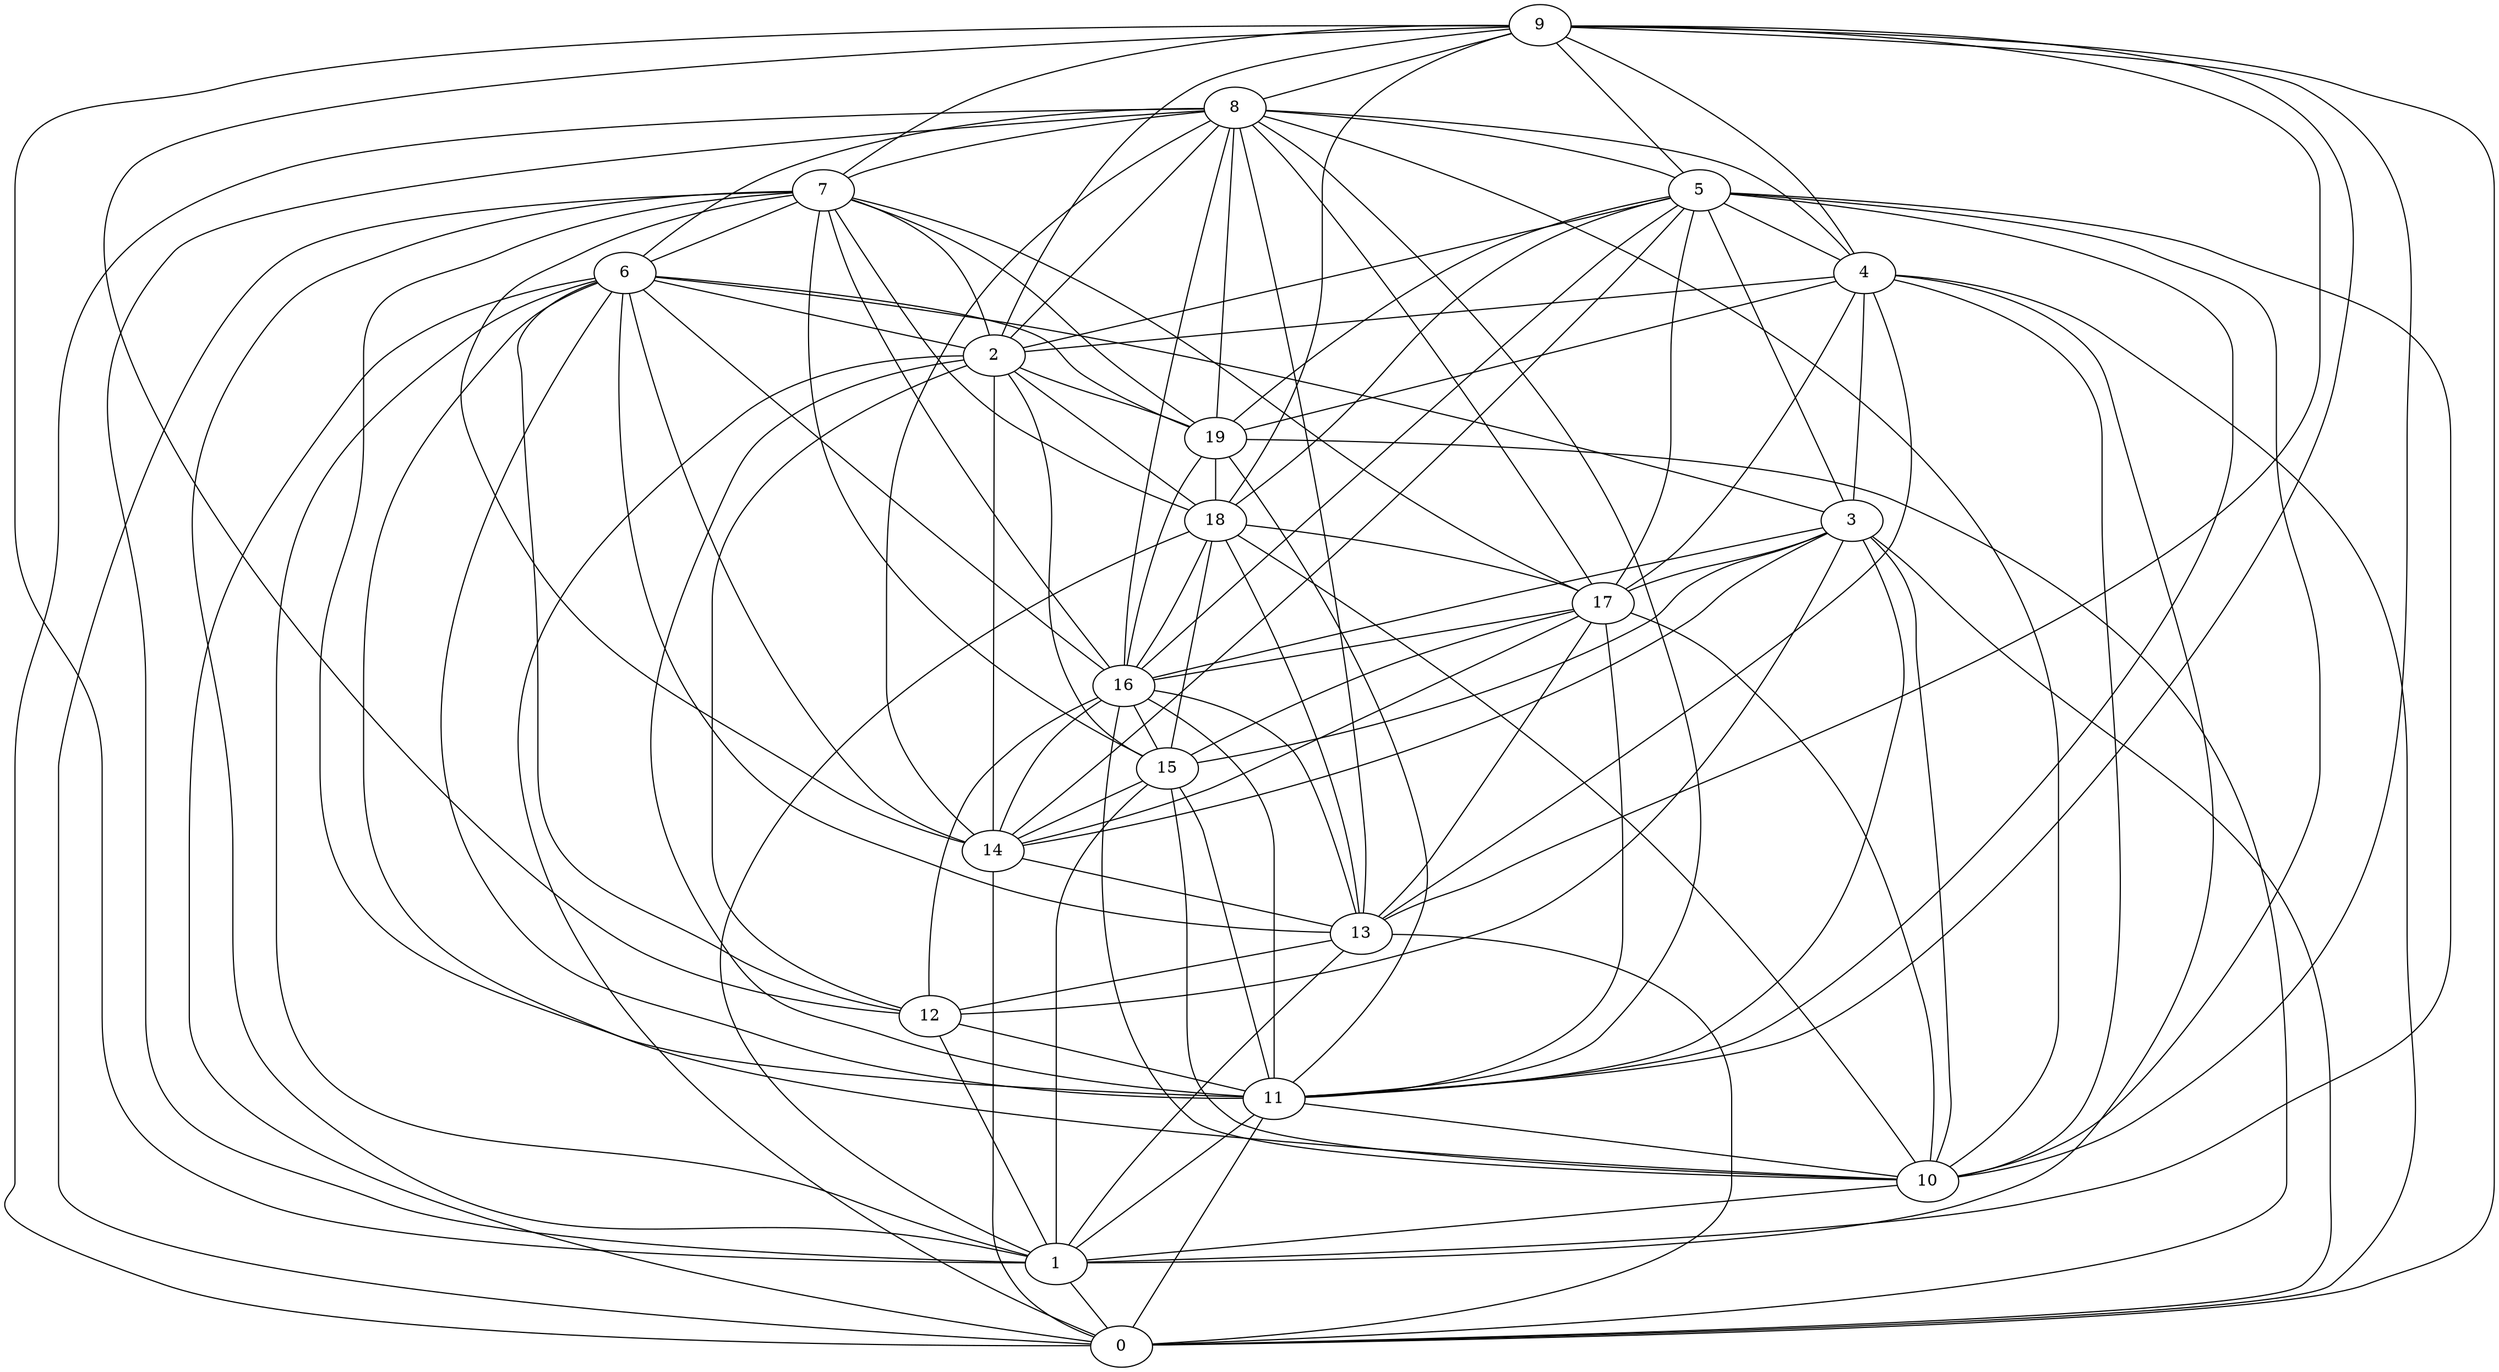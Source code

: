 digraph GG_graph {

subgraph G_graph {
edge [color = black]
"4" -> "1" [dir = none]
"5" -> "4" [dir = none]
"5" -> "3" [dir = none]
"5" -> "18" [dir = none]
"5" -> "19" [dir = none]
"5" -> "16" [dir = none]
"16" -> "15" [dir = none]
"16" -> "13" [dir = none]
"3" -> "14" [dir = none]
"3" -> "16" [dir = none]
"3" -> "17" [dir = none]
"10" -> "1" [dir = none]
"13" -> "1" [dir = none]
"15" -> "11" [dir = none]
"15" -> "10" [dir = none]
"15" -> "1" [dir = none]
"15" -> "14" [dir = none]
"18" -> "16" [dir = none]
"18" -> "13" [dir = none]
"18" -> "1" [dir = none]
"18" -> "10" [dir = none]
"2" -> "18" [dir = none]
"2" -> "12" [dir = none]
"2" -> "19" [dir = none]
"6" -> "14" [dir = none]
"6" -> "2" [dir = none]
"6" -> "3" [dir = none]
"6" -> "1" [dir = none]
"6" -> "16" [dir = none]
"6" -> "12" [dir = none]
"19" -> "0" [dir = none]
"1" -> "0" [dir = none]
"9" -> "0" [dir = none]
"9" -> "12" [dir = none]
"9" -> "11" [dir = none]
"9" -> "4" [dir = none]
"9" -> "18" [dir = none]
"9" -> "1" [dir = none]
"9" -> "2" [dir = none]
"8" -> "11" [dir = none]
"8" -> "4" [dir = none]
"8" -> "5" [dir = none]
"8" -> "17" [dir = none]
"8" -> "2" [dir = none]
"8" -> "19" [dir = none]
"8" -> "14" [dir = none]
"8" -> "7" [dir = none]
"8" -> "13" [dir = none]
"17" -> "10" [dir = none]
"17" -> "16" [dir = none]
"17" -> "11" [dir = none]
"7" -> "19" [dir = none]
"7" -> "1" [dir = none]
"7" -> "18" [dir = none]
"7" -> "15" [dir = none]
"7" -> "14" [dir = none]
"7" -> "6" [dir = none]
"19" -> "11" [dir = none]
"9" -> "10" [dir = none]
"7" -> "0" [dir = none]
"14" -> "0" [dir = none]
"19" -> "16" [dir = none]
"13" -> "12" [dir = none]
"9" -> "13" [dir = none]
"6" -> "13" [dir = none]
"4" -> "17" [dir = none]
"4" -> "13" [dir = none]
"8" -> "16" [dir = none]
"7" -> "16" [dir = none]
"8" -> "1" [dir = none]
"9" -> "7" [dir = none]
"2" -> "11" [dir = none]
"4" -> "19" [dir = none]
"5" -> "17" [dir = none]
"12" -> "11" [dir = none]
"16" -> "14" [dir = none]
"16" -> "11" [dir = none]
"4" -> "0" [dir = none]
"18" -> "17" [dir = none]
"11" -> "0" [dir = none]
"8" -> "10" [dir = none]
"17" -> "14" [dir = none]
"4" -> "2" [dir = none]
"7" -> "2" [dir = none]
"13" -> "0" [dir = none]
"7" -> "11" [dir = none]
"8" -> "6" [dir = none]
"17" -> "15" [dir = none]
"3" -> "15" [dir = none]
"17" -> "13" [dir = none]
"11" -> "1" [dir = none]
"7" -> "17" [dir = none]
"2" -> "14" [dir = none]
"16" -> "10" [dir = none]
"9" -> "5" [dir = none]
"3" -> "10" [dir = none]
"2" -> "15" [dir = none]
"3" -> "11" [dir = none]
"6" -> "11" [dir = none]
"16" -> "12" [dir = none]
"2" -> "0" [dir = none]
"11" -> "10" [dir = none]
"6" -> "0" [dir = none]
"6" -> "19" [dir = none]
"12" -> "1" [dir = none]
"4" -> "3" [dir = none]
"3" -> "12" [dir = none]
"3" -> "0" [dir = none]
"5" -> "11" [dir = none]
"5" -> "1" [dir = none]
"18" -> "15" [dir = none]
"19" -> "18" [dir = none]
"6" -> "10" [dir = none]
"5" -> "14" [dir = none]
"9" -> "8" [dir = none]
"8" -> "0" [dir = none]
"5" -> "10" [dir = none]
"5" -> "2" [dir = none]
"4" -> "10" [dir = none]
"14" -> "13" [dir = none]
}

}
